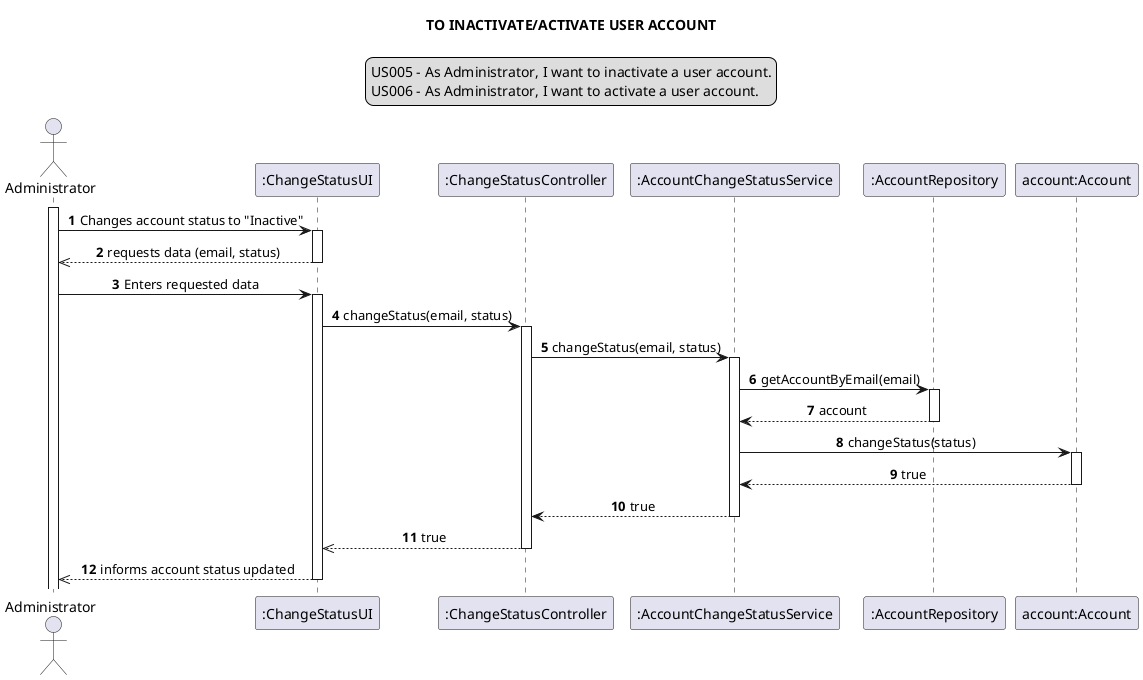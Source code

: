 @startuml
legend top
US005 - As Administrator, I want to inactivate a user account.
US006 - As Administrator, I want to activate a user account.
end legend
skinparam sequenceMessageAlign center
title TO INACTIVATE/ACTIVATE USER ACCOUNT
autonumber
actor "Administrator" as administrator
participant ":ChangeStatusUI" as ui
participant ":ChangeStatusController" as controller

participant ":AccountChangeStatusService" as service
participant ":AccountRepository" as repository
participant "account:Account" as account

activate administrator

administrator -> ui : Changes account status to "Inactive"
activate ui
ui -->> administrator: requests data (email, status)
deactivate ui
administrator -> ui: Enters requested data
activate ui
ui -> controller: changeStatus(email, status)
activate controller
controller -> service: changeStatus(email, status)
activate service
service-> repository: getAccountByEmail(email)
activate repository
repository --> service: account
deactivate repository
service -> account: changeStatus(status)
activate account
service <-- account: true
deactivate account
deactivate repository
service --> controller: true
deactivate service
controller -->> ui: true
deactivate controller
ui -->> administrator: informs account status updated
deactivate ui

@enduml
